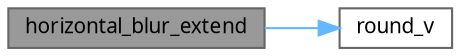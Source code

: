 digraph "horizontal_blur_extend"
{
 // INTERACTIVE_SVG=YES
 // LATEX_PDF_SIZE
  bgcolor="transparent";
  edge [fontname=Verdana,fontsize=10,labelfontname=Verdana,labelfontsize=10];
  node [fontname=Verdana,fontsize=10,shape=box,height=0.2,width=0.4];
  rankdir="LR";
  Node1 [id="Node000001",label="horizontal_blur_extend",height=0.2,width=0.4,color="gray40", fillcolor="grey60", style="filled", fontcolor="black",tooltip="This function performs a single separable horizontal box blur pass with border extend policy...."];
  Node1 -> Node2 [id="edge1_Node000001_Node000002",color="steelblue1",style="solid",tooltip=" "];
  Node2 [id="Node000002",label="round_v",height=0.2,width=0.4,color="grey40", fillcolor="white", style="filled",URL="$a38960.html#a5397ae7efe08dfe8b80fd7c1dbc60bf8",tooltip="helper to compute rounding value for the specified type. This is used to alleviate integer types roun..."];
}
